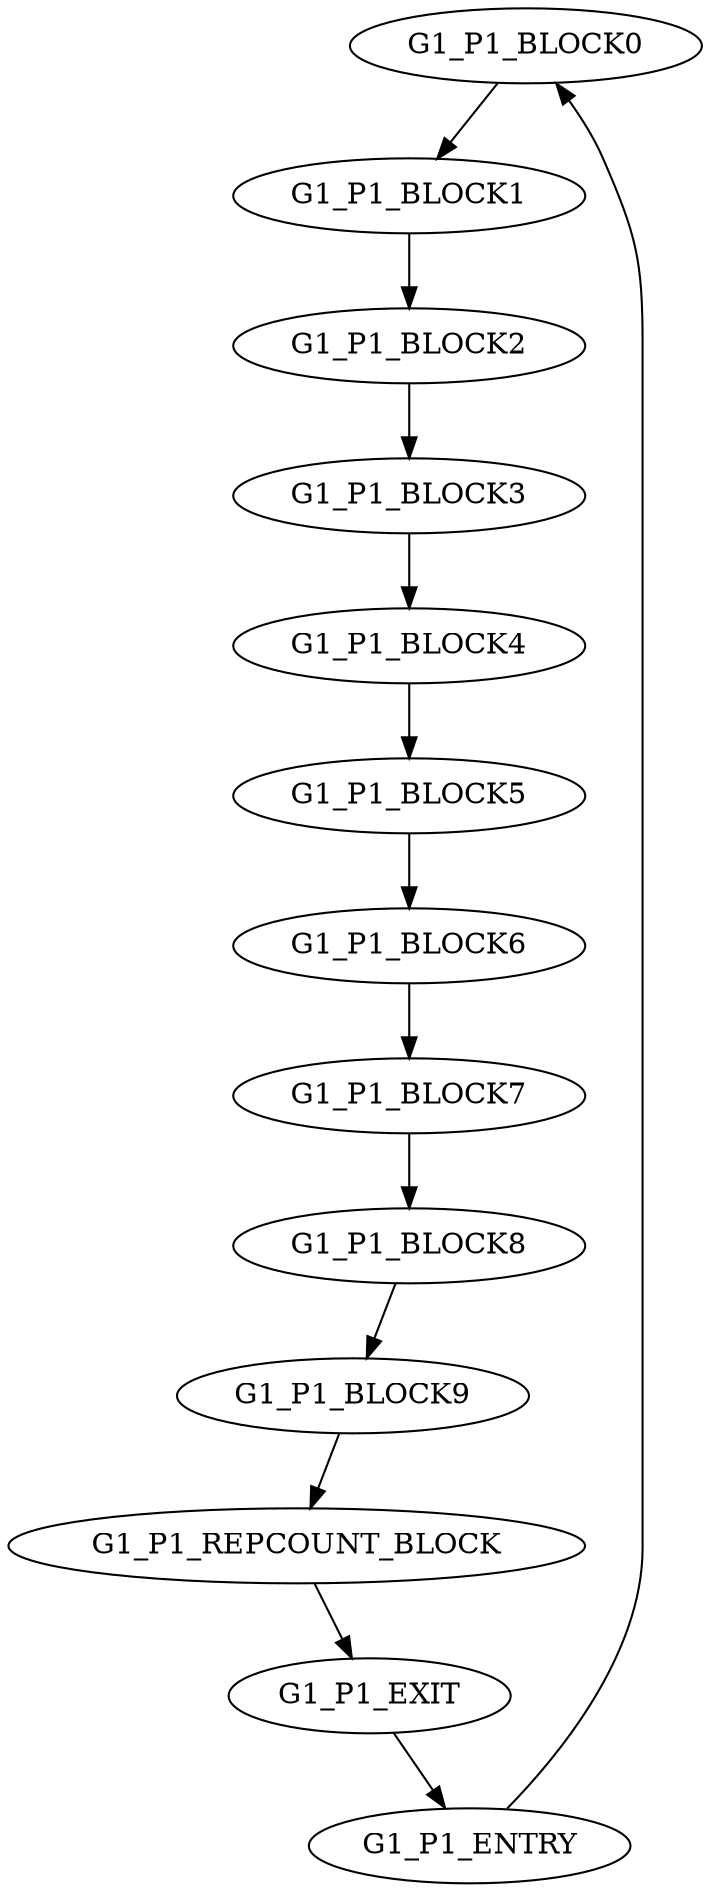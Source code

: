 digraph g {
name="G1_P1_SCHEDULE";

graph[]

  "G1_P1_BLOCK0" [type="block", cpu="0", patentry="false", patexit="false", pattern="G1_P1", tperiod="100000000", qlo="0", qhi="0", qil="0"];
  "G1_P1_BLOCK1" [type="block", cpu="0", patentry="false", patexit="false", pattern="G1_P1", tperiod="100000000", qlo="0", qhi="0", qil="0"];
  "G1_P1_BLOCK2" [type="block", cpu="0", patentry="false", patexit="false", pattern="G1_P1", tperiod="100000000", qlo="0", qhi="0", qil="0"];
  "G1_P1_BLOCK3" [type="block", cpu="0", patentry="false", patexit="false", pattern="G1_P1", tperiod="100000000", qlo="0", qhi="0", qil="0"];
  "G1_P1_BLOCK4" [type="block", cpu="0", patentry="false", patexit="false", pattern="G1_P1", tperiod="100000000", qlo="0", qhi="0", qil="0"];
  "G1_P1_BLOCK5" [type="block", cpu="0", patentry="false", patexit="false", pattern="G1_P1", tperiod="100000000", qlo="0", qhi="0", qil="0"];
  "G1_P1_BLOCK6" [type="block", cpu="0", patentry="false", patexit="false", pattern="G1_P1", tperiod="100000000", qlo="0", qhi="0", qil="0"];
  "G1_P1_BLOCK7" [type="block", cpu="0", patentry="false", patexit="false", pattern="G1_P1", tperiod="100000000", qlo="0", qhi="0", qil="0"];
  "G1_P1_BLOCK8" [type="block", cpu="0", patentry="false", patexit="false", pattern="G1_P1", tperiod="100000000", qlo="0", qhi="0", qil="0"];
  "G1_P1_BLOCK9" [type="block", cpu="0", patentry="false", patexit="false", pattern="G1_P1", tperiod="100000000", qlo="0", qhi="0", qil="0"];
  "G1_P1_ENTRY" [type="block", cpu="0", patentry="true", patexit="false", pattern="G1_P1", tperiod="100000000", qlo="0", qhi="0", qil="0"];
  "G1_P1_REPCOUNT_BLOCK" [type="block", cpu="0", patentry="false", patexit="false", pattern="G1_P1", tperiod="0", qlo="1", qhi="0", qil="0"];
  "G1_P1_EXIT" [type="block", cpu="0", patentry="false", patexit="true", pattern="G1_P1", tperiod="100000000", qlo="1", qhi="1", qil="1"];
  "G1_P1_ENTRY" -> "G1_P1_BLOCK0" [type="defdst"];
  "G1_P1_BLOCK0" -> "G1_P1_BLOCK1" [type="defdst"];
  "G1_P1_BLOCK1" -> "G1_P1_BLOCK2" [type="defdst"];
  "G1_P1_BLOCK2" -> "G1_P1_BLOCK3" [type="defdst"];
  "G1_P1_BLOCK3" -> "G1_P1_BLOCK4" [type="defdst"];
  "G1_P1_BLOCK4" -> "G1_P1_BLOCK5" [type="defdst"];
  "G1_P1_BLOCK5" -> "G1_P1_BLOCK6" [type="defdst"];
  "G1_P1_BLOCK6" -> "G1_P1_BLOCK7" [type="defdst"];
  "G1_P1_BLOCK7" -> "G1_P1_BLOCK8" [type="defdst"];
  "G1_P1_BLOCK8" -> "G1_P1_BLOCK9" [type="defdst"];
  "G1_P1_BLOCK9" -> "G1_P1_REPCOUNT_BLOCK" [type="defdst"];
  "G1_P1_REPCOUNT_BLOCK" -> "G1_P1_EXIT" [type="defdst"];
  "G1_P1_EXIT" -> "G1_P1_ENTRY" [type="defdst"];

}

